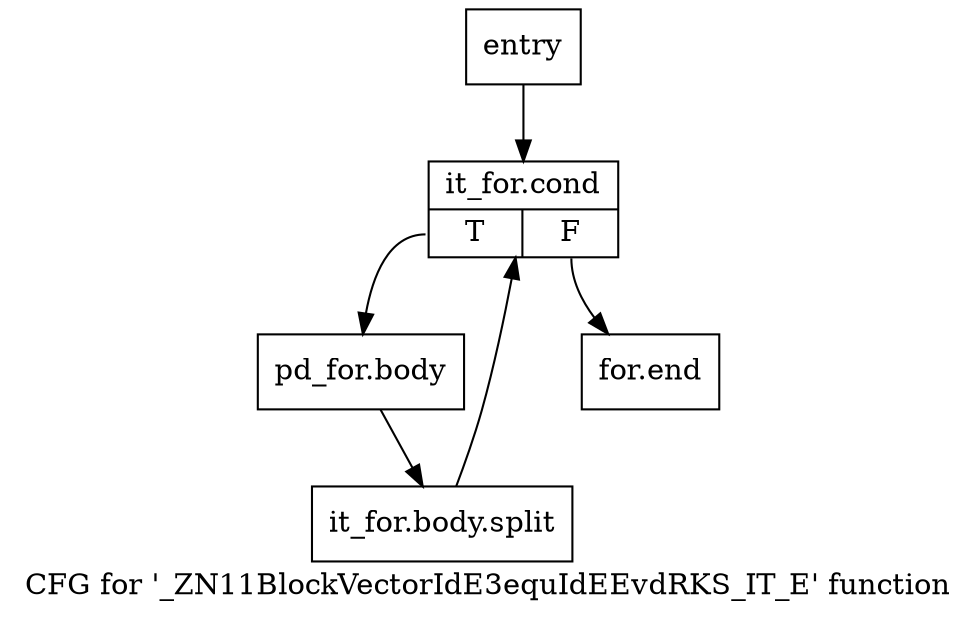 digraph "CFG for '_ZN11BlockVectorIdE3equIdEEvdRKS_IT_E' function" {
	label="CFG for '_ZN11BlockVectorIdE3equIdEEvdRKS_IT_E' function";

	Node0x2ed38c0 [shape=record,label="{entry}"];
	Node0x2ed38c0 -> Node0x2ed3910;
	Node0x2ed3910 [shape=record,label="{it_for.cond|{<s0>T|<s1>F}}"];
	Node0x2ed3910:s0 -> Node0x2ed3dd0;
	Node0x2ed3910:s1 -> Node0x2ed3e20;
	Node0x2ed3dd0 [shape=record,label="{pd_for.body}"];
	Node0x2ed3dd0 -> Node0x7e763c0;
	Node0x7e763c0 [shape=record,label="{it_for.body.split}"];
	Node0x7e763c0 -> Node0x2ed3910;
	Node0x2ed3e20 [shape=record,label="{for.end}"];
}
